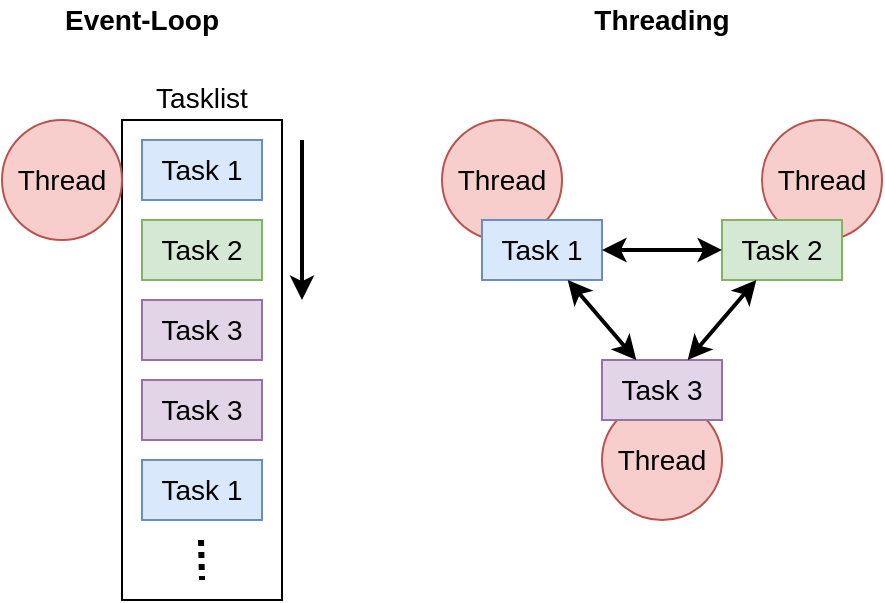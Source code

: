 <mxfile version="14.1.8" type="device"><diagram id="IMy93wlNMBfzsKNhIHc0" name="Page-1"><mxGraphModel dx="1422" dy="827" grid="1" gridSize="10" guides="1" tooltips="1" connect="1" arrows="1" fold="1" page="1" pageScale="1" pageWidth="850" pageHeight="1100" math="0" shadow="0"><root><mxCell id="0"/><mxCell id="1" parent="0"/><mxCell id="q3IDRRhdpySQNarJ18hA-5" value="Tasklist" style="rounded=0;whiteSpace=wrap;html=1;fontSize=14;labelPosition=center;verticalLabelPosition=top;align=center;verticalAlign=bottom;" parent="1" vertex="1"><mxGeometry x="160" y="240" width="80" height="240" as="geometry"/></mxCell><mxCell id="q3IDRRhdpySQNarJ18hA-4" value="Thread" style="ellipse;whiteSpace=wrap;html=1;aspect=fixed;fontSize=14;fillColor=#f8cecc;strokeColor=#b85450;" parent="1" vertex="1"><mxGeometry x="100" y="240" width="60" height="60" as="geometry"/></mxCell><mxCell id="q3IDRRhdpySQNarJ18hA-6" value="Task 1" style="rounded=0;whiteSpace=wrap;html=1;fontSize=14;fillColor=#dae8fc;strokeColor=#6c8ebf;" parent="1" vertex="1"><mxGeometry x="170" y="250" width="60" height="30" as="geometry"/></mxCell><mxCell id="q3IDRRhdpySQNarJ18hA-7" value="Task 2" style="rounded=0;whiteSpace=wrap;html=1;fontSize=14;fillColor=#d5e8d4;strokeColor=#82b366;" parent="1" vertex="1"><mxGeometry x="170" y="290" width="60" height="30" as="geometry"/></mxCell><mxCell id="q3IDRRhdpySQNarJ18hA-8" value="Task 3" style="rounded=0;whiteSpace=wrap;html=1;fontSize=14;fillColor=#e1d5e7;strokeColor=#9673a6;" parent="1" vertex="1"><mxGeometry x="170" y="330" width="60" height="30" as="geometry"/></mxCell><mxCell id="q3IDRRhdpySQNarJ18hA-9" value="Task 3" style="rounded=0;whiteSpace=wrap;html=1;fontSize=14;fillColor=#e1d5e7;strokeColor=#9673a6;" parent="1" vertex="1"><mxGeometry x="170" y="370" width="60" height="30" as="geometry"/></mxCell><mxCell id="q3IDRRhdpySQNarJ18hA-10" value="Task 1" style="rounded=0;whiteSpace=wrap;html=1;fontSize=14;fillColor=#dae8fc;strokeColor=#6c8ebf;" parent="1" vertex="1"><mxGeometry x="170" y="410" width="60" height="30" as="geometry"/></mxCell><mxCell id="q3IDRRhdpySQNarJ18hA-11" value="Thread" style="ellipse;whiteSpace=wrap;html=1;aspect=fixed;fontSize=14;fillColor=#f8cecc;strokeColor=#b85450;" parent="1" vertex="1"><mxGeometry x="320" y="240" width="60" height="60" as="geometry"/></mxCell><mxCell id="q3IDRRhdpySQNarJ18hA-12" value="Thread" style="ellipse;whiteSpace=wrap;html=1;aspect=fixed;fontSize=14;fillColor=#f8cecc;strokeColor=#b85450;" parent="1" vertex="1"><mxGeometry x="480" y="240" width="60" height="60" as="geometry"/></mxCell><mxCell id="q3IDRRhdpySQNarJ18hA-13" value="Thread" style="ellipse;whiteSpace=wrap;html=1;aspect=fixed;fontSize=14;fillColor=#f8cecc;strokeColor=#b85450;" parent="1" vertex="1"><mxGeometry x="400" y="380" width="60" height="60" as="geometry"/></mxCell><mxCell id="q3IDRRhdpySQNarJ18hA-14" value="Task 1" style="rounded=0;whiteSpace=wrap;html=1;fontSize=14;fillColor=#dae8fc;strokeColor=#6c8ebf;" parent="1" vertex="1"><mxGeometry x="340" y="290" width="60" height="30" as="geometry"/></mxCell><mxCell id="q3IDRRhdpySQNarJ18hA-15" value="Task 2" style="rounded=0;whiteSpace=wrap;html=1;fontSize=14;fillColor=#d5e8d4;strokeColor=#82b366;" parent="1" vertex="1"><mxGeometry x="460" y="290" width="60" height="30" as="geometry"/></mxCell><mxCell id="q3IDRRhdpySQNarJ18hA-16" value="Task 3" style="rounded=0;whiteSpace=wrap;html=1;fontSize=14;fillColor=#e1d5e7;strokeColor=#9673a6;" parent="1" vertex="1"><mxGeometry x="400" y="360" width="60" height="30" as="geometry"/></mxCell><mxCell id="q3IDRRhdpySQNarJ18hA-17" value="" style="endArrow=classic;startArrow=classic;html=1;strokeWidth=2;fontSize=14;" parent="1" source="q3IDRRhdpySQNarJ18hA-16" target="q3IDRRhdpySQNarJ18hA-14" edge="1"><mxGeometry width="50" height="50" relative="1" as="geometry"><mxPoint x="380" y="470" as="sourcePoint"/><mxPoint x="430" y="420" as="targetPoint"/></mxGeometry></mxCell><mxCell id="q3IDRRhdpySQNarJ18hA-18" value="" style="endArrow=classic;startArrow=classic;html=1;strokeWidth=2;fontSize=14;" parent="1" source="q3IDRRhdpySQNarJ18hA-15" target="q3IDRRhdpySQNarJ18hA-14" edge="1"><mxGeometry width="50" height="50" relative="1" as="geometry"><mxPoint x="470" y="360" as="sourcePoint"/><mxPoint x="410" y="270" as="targetPoint"/></mxGeometry></mxCell><mxCell id="q3IDRRhdpySQNarJ18hA-19" value="" style="endArrow=classic;startArrow=classic;html=1;strokeWidth=2;fontSize=14;" parent="1" source="q3IDRRhdpySQNarJ18hA-16" target="q3IDRRhdpySQNarJ18hA-15" edge="1"><mxGeometry width="50" height="50" relative="1" as="geometry"><mxPoint x="480" y="390" as="sourcePoint"/><mxPoint x="420" y="300" as="targetPoint"/></mxGeometry></mxCell><mxCell id="q3IDRRhdpySQNarJ18hA-20" value="Event-Loop" style="text;html=1;strokeColor=none;fillColor=none;align=center;verticalAlign=middle;whiteSpace=wrap;rounded=0;fontSize=14;fontStyle=1" parent="1" vertex="1"><mxGeometry x="130" y="180" width="80" height="20" as="geometry"/></mxCell><mxCell id="q3IDRRhdpySQNarJ18hA-21" value="Threading" style="text;html=1;strokeColor=none;fillColor=none;align=center;verticalAlign=middle;whiteSpace=wrap;rounded=0;fontSize=14;fontStyle=1" parent="1" vertex="1"><mxGeometry x="390" y="180" width="80" height="20" as="geometry"/></mxCell><mxCell id="mB8648syB4G2bJaiVlIa-1" value="" style="endArrow=classic;html=1;strokeWidth=2;fontSize=14;" edge="1" parent="1"><mxGeometry width="50" height="50" relative="1" as="geometry"><mxPoint x="250" y="250" as="sourcePoint"/><mxPoint x="250" y="330" as="targetPoint"/></mxGeometry></mxCell><mxCell id="mB8648syB4G2bJaiVlIa-2" value="" style="endArrow=none;dashed=1;html=1;dashPattern=1 1;strokeWidth=3;fontSize=14;endSize=4;startSize=4;jumpSize=4;" edge="1" parent="1"><mxGeometry width="50" height="50" relative="1" as="geometry"><mxPoint x="199.5" y="450" as="sourcePoint"/><mxPoint x="200" y="470" as="targetPoint"/></mxGeometry></mxCell></root></mxGraphModel></diagram></mxfile>